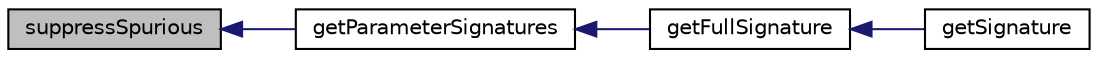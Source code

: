 digraph "suppressSpurious"
{
  edge [fontname="Helvetica",fontsize="10",labelfontname="Helvetica",labelfontsize="10"];
  node [fontname="Helvetica",fontsize="10",shape=record];
  rankdir="LR";
  Node1 [label="suppressSpurious",height=0.2,width=0.4,color="black", fillcolor="grey75", style="filled" fontcolor="black"];
  Node1 -> Node2 [dir="back",color="midnightblue",fontsize="10",style="solid",fontname="Helvetica"];
  Node2 [label="getParameterSignatures",height=0.2,width=0.4,color="black", fillcolor="white", style="filled",URL="$class_simple_reflection.html#a903af6640da9d6a0648b6ca7fb88493e"];
  Node2 -> Node3 [dir="back",color="midnightblue",fontsize="10",style="solid",fontname="Helvetica"];
  Node3 [label="getFullSignature",height=0.2,width=0.4,color="black", fillcolor="white", style="filled",URL="$class_simple_reflection.html#a9e5b6d7167aa8683be7e3d79fbe55910"];
  Node3 -> Node4 [dir="back",color="midnightblue",fontsize="10",style="solid",fontname="Helvetica"];
  Node4 [label="getSignature",height=0.2,width=0.4,color="black", fillcolor="white", style="filled",URL="$class_simple_reflection.html#afc352ee7ba0c5a8edbf5fe08e77cd81f"];
}
